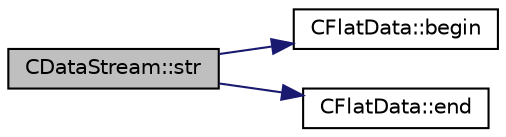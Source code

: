 digraph "CDataStream::str"
{
  edge [fontname="Helvetica",fontsize="10",labelfontname="Helvetica",labelfontsize="10"];
  node [fontname="Helvetica",fontsize="10",shape=record];
  rankdir="LR";
  Node145 [label="CDataStream::str",height=0.2,width=0.4,color="black", fillcolor="grey75", style="filled", fontcolor="black"];
  Node145 -> Node146 [color="midnightblue",fontsize="10",style="solid",fontname="Helvetica"];
  Node146 [label="CFlatData::begin",height=0.2,width=0.4,color="black", fillcolor="white", style="filled",URL="$class_c_flat_data.html#ac8131cc3aec84905d7786fb19ff8953d"];
  Node145 -> Node147 [color="midnightblue",fontsize="10",style="solid",fontname="Helvetica"];
  Node147 [label="CFlatData::end",height=0.2,width=0.4,color="black", fillcolor="white", style="filled",URL="$class_c_flat_data.html#ae88ae9f4121ff18aa8e29a3a40d7ee67"];
}
